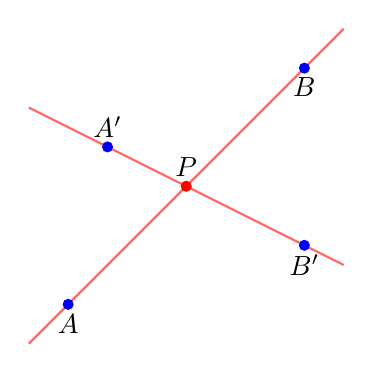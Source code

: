 \begin{tikzpicture}
       \draw[thick, color=red!60] (0,0)--(4,4);
       \draw[thick, color=red!60] (0,3)--(4,1);

       \fill[red] (2,2) circle (2pt);
       \node at (2,2) [above] {$P$}; 

   %   \fill[gray] (-2,-2) grid (4,3);
 
       \fill[blue] (0.5,0.5) circle (2pt);
       \node at (0.5,0.5) [below] {$A$}; 
       \fill[blue] (3.5,3.5) circle (2pt);
       \node at (3.5,3.5) [below] {$B$}; 

       \fill[blue] (1,2.5) circle (2pt);
       \node at (1,2.5) [above] {$A'$}; 
       \fill[blue] (3.5,1.25) circle (2pt);
       \node at (3.5,1.25) [below] {$B'$}; 
\end{tikzpicture}
